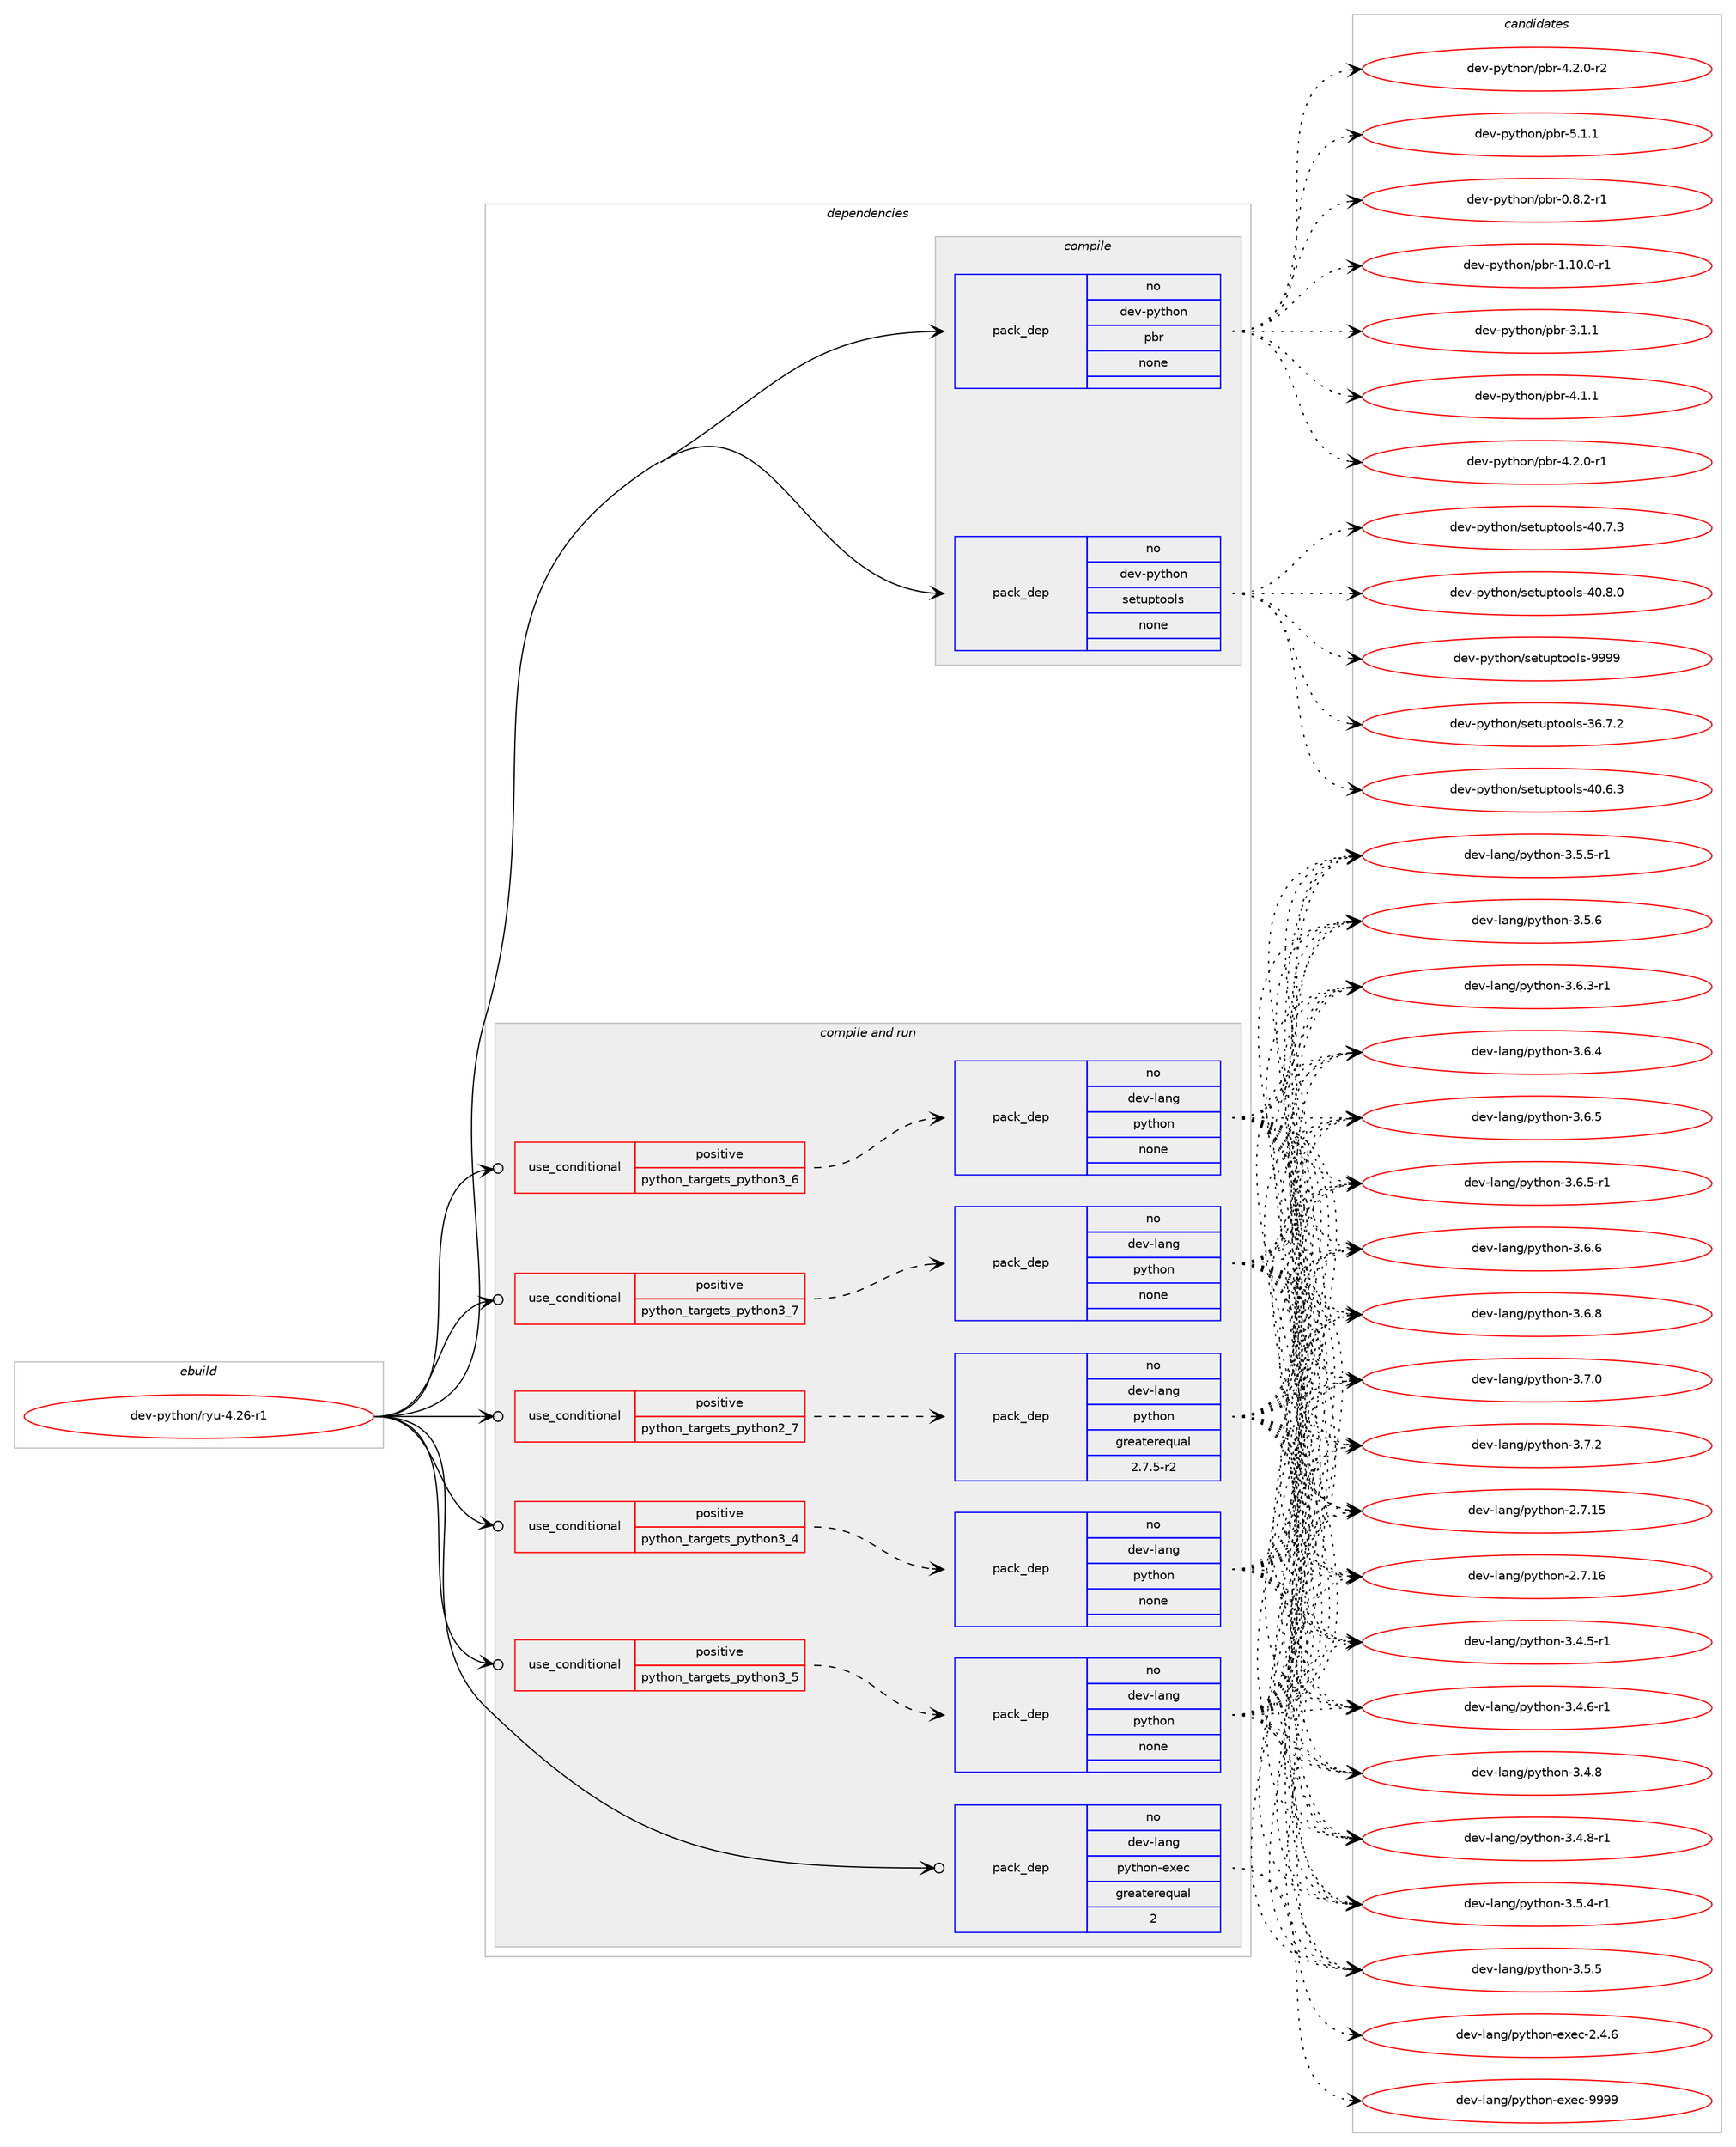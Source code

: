 digraph prolog {

# *************
# Graph options
# *************

newrank=true;
concentrate=true;
compound=true;
graph [rankdir=LR,fontname=Helvetica,fontsize=10,ranksep=1.5];#, ranksep=2.5, nodesep=0.2];
edge  [arrowhead=vee];
node  [fontname=Helvetica,fontsize=10];

# **********
# The ebuild
# **********

subgraph cluster_leftcol {
color=gray;
rank=same;
label=<<i>ebuild</i>>;
id [label="dev-python/ryu-4.26-r1", color=red, width=4, href="../dev-python/ryu-4.26-r1.svg"];
}

# ****************
# The dependencies
# ****************

subgraph cluster_midcol {
color=gray;
label=<<i>dependencies</i>>;
subgraph cluster_compile {
fillcolor="#eeeeee";
style=filled;
label=<<i>compile</i>>;
subgraph pack1032520 {
dependency1440067 [label=<<TABLE BORDER="0" CELLBORDER="1" CELLSPACING="0" CELLPADDING="4" WIDTH="220"><TR><TD ROWSPAN="6" CELLPADDING="30">pack_dep</TD></TR><TR><TD WIDTH="110">no</TD></TR><TR><TD>dev-python</TD></TR><TR><TD>pbr</TD></TR><TR><TD>none</TD></TR><TR><TD></TD></TR></TABLE>>, shape=none, color=blue];
}
id:e -> dependency1440067:w [weight=20,style="solid",arrowhead="vee"];
subgraph pack1032521 {
dependency1440068 [label=<<TABLE BORDER="0" CELLBORDER="1" CELLSPACING="0" CELLPADDING="4" WIDTH="220"><TR><TD ROWSPAN="6" CELLPADDING="30">pack_dep</TD></TR><TR><TD WIDTH="110">no</TD></TR><TR><TD>dev-python</TD></TR><TR><TD>setuptools</TD></TR><TR><TD>none</TD></TR><TR><TD></TD></TR></TABLE>>, shape=none, color=blue];
}
id:e -> dependency1440068:w [weight=20,style="solid",arrowhead="vee"];
}
subgraph cluster_compileandrun {
fillcolor="#eeeeee";
style=filled;
label=<<i>compile and run</i>>;
subgraph cond384185 {
dependency1440069 [label=<<TABLE BORDER="0" CELLBORDER="1" CELLSPACING="0" CELLPADDING="4"><TR><TD ROWSPAN="3" CELLPADDING="10">use_conditional</TD></TR><TR><TD>positive</TD></TR><TR><TD>python_targets_python2_7</TD></TR></TABLE>>, shape=none, color=red];
subgraph pack1032522 {
dependency1440070 [label=<<TABLE BORDER="0" CELLBORDER="1" CELLSPACING="0" CELLPADDING="4" WIDTH="220"><TR><TD ROWSPAN="6" CELLPADDING="30">pack_dep</TD></TR><TR><TD WIDTH="110">no</TD></TR><TR><TD>dev-lang</TD></TR><TR><TD>python</TD></TR><TR><TD>greaterequal</TD></TR><TR><TD>2.7.5-r2</TD></TR></TABLE>>, shape=none, color=blue];
}
dependency1440069:e -> dependency1440070:w [weight=20,style="dashed",arrowhead="vee"];
}
id:e -> dependency1440069:w [weight=20,style="solid",arrowhead="odotvee"];
subgraph cond384186 {
dependency1440071 [label=<<TABLE BORDER="0" CELLBORDER="1" CELLSPACING="0" CELLPADDING="4"><TR><TD ROWSPAN="3" CELLPADDING="10">use_conditional</TD></TR><TR><TD>positive</TD></TR><TR><TD>python_targets_python3_4</TD></TR></TABLE>>, shape=none, color=red];
subgraph pack1032523 {
dependency1440072 [label=<<TABLE BORDER="0" CELLBORDER="1" CELLSPACING="0" CELLPADDING="4" WIDTH="220"><TR><TD ROWSPAN="6" CELLPADDING="30">pack_dep</TD></TR><TR><TD WIDTH="110">no</TD></TR><TR><TD>dev-lang</TD></TR><TR><TD>python</TD></TR><TR><TD>none</TD></TR><TR><TD></TD></TR></TABLE>>, shape=none, color=blue];
}
dependency1440071:e -> dependency1440072:w [weight=20,style="dashed",arrowhead="vee"];
}
id:e -> dependency1440071:w [weight=20,style="solid",arrowhead="odotvee"];
subgraph cond384187 {
dependency1440073 [label=<<TABLE BORDER="0" CELLBORDER="1" CELLSPACING="0" CELLPADDING="4"><TR><TD ROWSPAN="3" CELLPADDING="10">use_conditional</TD></TR><TR><TD>positive</TD></TR><TR><TD>python_targets_python3_5</TD></TR></TABLE>>, shape=none, color=red];
subgraph pack1032524 {
dependency1440074 [label=<<TABLE BORDER="0" CELLBORDER="1" CELLSPACING="0" CELLPADDING="4" WIDTH="220"><TR><TD ROWSPAN="6" CELLPADDING="30">pack_dep</TD></TR><TR><TD WIDTH="110">no</TD></TR><TR><TD>dev-lang</TD></TR><TR><TD>python</TD></TR><TR><TD>none</TD></TR><TR><TD></TD></TR></TABLE>>, shape=none, color=blue];
}
dependency1440073:e -> dependency1440074:w [weight=20,style="dashed",arrowhead="vee"];
}
id:e -> dependency1440073:w [weight=20,style="solid",arrowhead="odotvee"];
subgraph cond384188 {
dependency1440075 [label=<<TABLE BORDER="0" CELLBORDER="1" CELLSPACING="0" CELLPADDING="4"><TR><TD ROWSPAN="3" CELLPADDING="10">use_conditional</TD></TR><TR><TD>positive</TD></TR><TR><TD>python_targets_python3_6</TD></TR></TABLE>>, shape=none, color=red];
subgraph pack1032525 {
dependency1440076 [label=<<TABLE BORDER="0" CELLBORDER="1" CELLSPACING="0" CELLPADDING="4" WIDTH="220"><TR><TD ROWSPAN="6" CELLPADDING="30">pack_dep</TD></TR><TR><TD WIDTH="110">no</TD></TR><TR><TD>dev-lang</TD></TR><TR><TD>python</TD></TR><TR><TD>none</TD></TR><TR><TD></TD></TR></TABLE>>, shape=none, color=blue];
}
dependency1440075:e -> dependency1440076:w [weight=20,style="dashed",arrowhead="vee"];
}
id:e -> dependency1440075:w [weight=20,style="solid",arrowhead="odotvee"];
subgraph cond384189 {
dependency1440077 [label=<<TABLE BORDER="0" CELLBORDER="1" CELLSPACING="0" CELLPADDING="4"><TR><TD ROWSPAN="3" CELLPADDING="10">use_conditional</TD></TR><TR><TD>positive</TD></TR><TR><TD>python_targets_python3_7</TD></TR></TABLE>>, shape=none, color=red];
subgraph pack1032526 {
dependency1440078 [label=<<TABLE BORDER="0" CELLBORDER="1" CELLSPACING="0" CELLPADDING="4" WIDTH="220"><TR><TD ROWSPAN="6" CELLPADDING="30">pack_dep</TD></TR><TR><TD WIDTH="110">no</TD></TR><TR><TD>dev-lang</TD></TR><TR><TD>python</TD></TR><TR><TD>none</TD></TR><TR><TD></TD></TR></TABLE>>, shape=none, color=blue];
}
dependency1440077:e -> dependency1440078:w [weight=20,style="dashed",arrowhead="vee"];
}
id:e -> dependency1440077:w [weight=20,style="solid",arrowhead="odotvee"];
subgraph pack1032527 {
dependency1440079 [label=<<TABLE BORDER="0" CELLBORDER="1" CELLSPACING="0" CELLPADDING="4" WIDTH="220"><TR><TD ROWSPAN="6" CELLPADDING="30">pack_dep</TD></TR><TR><TD WIDTH="110">no</TD></TR><TR><TD>dev-lang</TD></TR><TR><TD>python-exec</TD></TR><TR><TD>greaterequal</TD></TR><TR><TD>2</TD></TR></TABLE>>, shape=none, color=blue];
}
id:e -> dependency1440079:w [weight=20,style="solid",arrowhead="odotvee"];
}
subgraph cluster_run {
fillcolor="#eeeeee";
style=filled;
label=<<i>run</i>>;
}
}

# **************
# The candidates
# **************

subgraph cluster_choices {
rank=same;
color=gray;
label=<<i>candidates</i>>;

subgraph choice1032520 {
color=black;
nodesep=1;
choice1001011184511212111610411111047112981144548465646504511449 [label="dev-python/pbr-0.8.2-r1", color=red, width=4,href="../dev-python/pbr-0.8.2-r1.svg"];
choice100101118451121211161041111104711298114454946494846484511449 [label="dev-python/pbr-1.10.0-r1", color=red, width=4,href="../dev-python/pbr-1.10.0-r1.svg"];
choice100101118451121211161041111104711298114455146494649 [label="dev-python/pbr-3.1.1", color=red, width=4,href="../dev-python/pbr-3.1.1.svg"];
choice100101118451121211161041111104711298114455246494649 [label="dev-python/pbr-4.1.1", color=red, width=4,href="../dev-python/pbr-4.1.1.svg"];
choice1001011184511212111610411111047112981144552465046484511449 [label="dev-python/pbr-4.2.0-r1", color=red, width=4,href="../dev-python/pbr-4.2.0-r1.svg"];
choice1001011184511212111610411111047112981144552465046484511450 [label="dev-python/pbr-4.2.0-r2", color=red, width=4,href="../dev-python/pbr-4.2.0-r2.svg"];
choice100101118451121211161041111104711298114455346494649 [label="dev-python/pbr-5.1.1", color=red, width=4,href="../dev-python/pbr-5.1.1.svg"];
dependency1440067:e -> choice1001011184511212111610411111047112981144548465646504511449:w [style=dotted,weight="100"];
dependency1440067:e -> choice100101118451121211161041111104711298114454946494846484511449:w [style=dotted,weight="100"];
dependency1440067:e -> choice100101118451121211161041111104711298114455146494649:w [style=dotted,weight="100"];
dependency1440067:e -> choice100101118451121211161041111104711298114455246494649:w [style=dotted,weight="100"];
dependency1440067:e -> choice1001011184511212111610411111047112981144552465046484511449:w [style=dotted,weight="100"];
dependency1440067:e -> choice1001011184511212111610411111047112981144552465046484511450:w [style=dotted,weight="100"];
dependency1440067:e -> choice100101118451121211161041111104711298114455346494649:w [style=dotted,weight="100"];
}
subgraph choice1032521 {
color=black;
nodesep=1;
choice100101118451121211161041111104711510111611711211611111110811545515446554650 [label="dev-python/setuptools-36.7.2", color=red, width=4,href="../dev-python/setuptools-36.7.2.svg"];
choice100101118451121211161041111104711510111611711211611111110811545524846544651 [label="dev-python/setuptools-40.6.3", color=red, width=4,href="../dev-python/setuptools-40.6.3.svg"];
choice100101118451121211161041111104711510111611711211611111110811545524846554651 [label="dev-python/setuptools-40.7.3", color=red, width=4,href="../dev-python/setuptools-40.7.3.svg"];
choice100101118451121211161041111104711510111611711211611111110811545524846564648 [label="dev-python/setuptools-40.8.0", color=red, width=4,href="../dev-python/setuptools-40.8.0.svg"];
choice10010111845112121116104111110471151011161171121161111111081154557575757 [label="dev-python/setuptools-9999", color=red, width=4,href="../dev-python/setuptools-9999.svg"];
dependency1440068:e -> choice100101118451121211161041111104711510111611711211611111110811545515446554650:w [style=dotted,weight="100"];
dependency1440068:e -> choice100101118451121211161041111104711510111611711211611111110811545524846544651:w [style=dotted,weight="100"];
dependency1440068:e -> choice100101118451121211161041111104711510111611711211611111110811545524846554651:w [style=dotted,weight="100"];
dependency1440068:e -> choice100101118451121211161041111104711510111611711211611111110811545524846564648:w [style=dotted,weight="100"];
dependency1440068:e -> choice10010111845112121116104111110471151011161171121161111111081154557575757:w [style=dotted,weight="100"];
}
subgraph choice1032522 {
color=black;
nodesep=1;
choice10010111845108971101034711212111610411111045504655464953 [label="dev-lang/python-2.7.15", color=red, width=4,href="../dev-lang/python-2.7.15.svg"];
choice10010111845108971101034711212111610411111045504655464954 [label="dev-lang/python-2.7.16", color=red, width=4,href="../dev-lang/python-2.7.16.svg"];
choice1001011184510897110103471121211161041111104551465246534511449 [label="dev-lang/python-3.4.5-r1", color=red, width=4,href="../dev-lang/python-3.4.5-r1.svg"];
choice1001011184510897110103471121211161041111104551465246544511449 [label="dev-lang/python-3.4.6-r1", color=red, width=4,href="../dev-lang/python-3.4.6-r1.svg"];
choice100101118451089711010347112121116104111110455146524656 [label="dev-lang/python-3.4.8", color=red, width=4,href="../dev-lang/python-3.4.8.svg"];
choice1001011184510897110103471121211161041111104551465246564511449 [label="dev-lang/python-3.4.8-r1", color=red, width=4,href="../dev-lang/python-3.4.8-r1.svg"];
choice1001011184510897110103471121211161041111104551465346524511449 [label="dev-lang/python-3.5.4-r1", color=red, width=4,href="../dev-lang/python-3.5.4-r1.svg"];
choice100101118451089711010347112121116104111110455146534653 [label="dev-lang/python-3.5.5", color=red, width=4,href="../dev-lang/python-3.5.5.svg"];
choice1001011184510897110103471121211161041111104551465346534511449 [label="dev-lang/python-3.5.5-r1", color=red, width=4,href="../dev-lang/python-3.5.5-r1.svg"];
choice100101118451089711010347112121116104111110455146534654 [label="dev-lang/python-3.5.6", color=red, width=4,href="../dev-lang/python-3.5.6.svg"];
choice1001011184510897110103471121211161041111104551465446514511449 [label="dev-lang/python-3.6.3-r1", color=red, width=4,href="../dev-lang/python-3.6.3-r1.svg"];
choice100101118451089711010347112121116104111110455146544652 [label="dev-lang/python-3.6.4", color=red, width=4,href="../dev-lang/python-3.6.4.svg"];
choice100101118451089711010347112121116104111110455146544653 [label="dev-lang/python-3.6.5", color=red, width=4,href="../dev-lang/python-3.6.5.svg"];
choice1001011184510897110103471121211161041111104551465446534511449 [label="dev-lang/python-3.6.5-r1", color=red, width=4,href="../dev-lang/python-3.6.5-r1.svg"];
choice100101118451089711010347112121116104111110455146544654 [label="dev-lang/python-3.6.6", color=red, width=4,href="../dev-lang/python-3.6.6.svg"];
choice100101118451089711010347112121116104111110455146544656 [label="dev-lang/python-3.6.8", color=red, width=4,href="../dev-lang/python-3.6.8.svg"];
choice100101118451089711010347112121116104111110455146554648 [label="dev-lang/python-3.7.0", color=red, width=4,href="../dev-lang/python-3.7.0.svg"];
choice100101118451089711010347112121116104111110455146554650 [label="dev-lang/python-3.7.2", color=red, width=4,href="../dev-lang/python-3.7.2.svg"];
dependency1440070:e -> choice10010111845108971101034711212111610411111045504655464953:w [style=dotted,weight="100"];
dependency1440070:e -> choice10010111845108971101034711212111610411111045504655464954:w [style=dotted,weight="100"];
dependency1440070:e -> choice1001011184510897110103471121211161041111104551465246534511449:w [style=dotted,weight="100"];
dependency1440070:e -> choice1001011184510897110103471121211161041111104551465246544511449:w [style=dotted,weight="100"];
dependency1440070:e -> choice100101118451089711010347112121116104111110455146524656:w [style=dotted,weight="100"];
dependency1440070:e -> choice1001011184510897110103471121211161041111104551465246564511449:w [style=dotted,weight="100"];
dependency1440070:e -> choice1001011184510897110103471121211161041111104551465346524511449:w [style=dotted,weight="100"];
dependency1440070:e -> choice100101118451089711010347112121116104111110455146534653:w [style=dotted,weight="100"];
dependency1440070:e -> choice1001011184510897110103471121211161041111104551465346534511449:w [style=dotted,weight="100"];
dependency1440070:e -> choice100101118451089711010347112121116104111110455146534654:w [style=dotted,weight="100"];
dependency1440070:e -> choice1001011184510897110103471121211161041111104551465446514511449:w [style=dotted,weight="100"];
dependency1440070:e -> choice100101118451089711010347112121116104111110455146544652:w [style=dotted,weight="100"];
dependency1440070:e -> choice100101118451089711010347112121116104111110455146544653:w [style=dotted,weight="100"];
dependency1440070:e -> choice1001011184510897110103471121211161041111104551465446534511449:w [style=dotted,weight="100"];
dependency1440070:e -> choice100101118451089711010347112121116104111110455146544654:w [style=dotted,weight="100"];
dependency1440070:e -> choice100101118451089711010347112121116104111110455146544656:w [style=dotted,weight="100"];
dependency1440070:e -> choice100101118451089711010347112121116104111110455146554648:w [style=dotted,weight="100"];
dependency1440070:e -> choice100101118451089711010347112121116104111110455146554650:w [style=dotted,weight="100"];
}
subgraph choice1032523 {
color=black;
nodesep=1;
choice10010111845108971101034711212111610411111045504655464953 [label="dev-lang/python-2.7.15", color=red, width=4,href="../dev-lang/python-2.7.15.svg"];
choice10010111845108971101034711212111610411111045504655464954 [label="dev-lang/python-2.7.16", color=red, width=4,href="../dev-lang/python-2.7.16.svg"];
choice1001011184510897110103471121211161041111104551465246534511449 [label="dev-lang/python-3.4.5-r1", color=red, width=4,href="../dev-lang/python-3.4.5-r1.svg"];
choice1001011184510897110103471121211161041111104551465246544511449 [label="dev-lang/python-3.4.6-r1", color=red, width=4,href="../dev-lang/python-3.4.6-r1.svg"];
choice100101118451089711010347112121116104111110455146524656 [label="dev-lang/python-3.4.8", color=red, width=4,href="../dev-lang/python-3.4.8.svg"];
choice1001011184510897110103471121211161041111104551465246564511449 [label="dev-lang/python-3.4.8-r1", color=red, width=4,href="../dev-lang/python-3.4.8-r1.svg"];
choice1001011184510897110103471121211161041111104551465346524511449 [label="dev-lang/python-3.5.4-r1", color=red, width=4,href="../dev-lang/python-3.5.4-r1.svg"];
choice100101118451089711010347112121116104111110455146534653 [label="dev-lang/python-3.5.5", color=red, width=4,href="../dev-lang/python-3.5.5.svg"];
choice1001011184510897110103471121211161041111104551465346534511449 [label="dev-lang/python-3.5.5-r1", color=red, width=4,href="../dev-lang/python-3.5.5-r1.svg"];
choice100101118451089711010347112121116104111110455146534654 [label="dev-lang/python-3.5.6", color=red, width=4,href="../dev-lang/python-3.5.6.svg"];
choice1001011184510897110103471121211161041111104551465446514511449 [label="dev-lang/python-3.6.3-r1", color=red, width=4,href="../dev-lang/python-3.6.3-r1.svg"];
choice100101118451089711010347112121116104111110455146544652 [label="dev-lang/python-3.6.4", color=red, width=4,href="../dev-lang/python-3.6.4.svg"];
choice100101118451089711010347112121116104111110455146544653 [label="dev-lang/python-3.6.5", color=red, width=4,href="../dev-lang/python-3.6.5.svg"];
choice1001011184510897110103471121211161041111104551465446534511449 [label="dev-lang/python-3.6.5-r1", color=red, width=4,href="../dev-lang/python-3.6.5-r1.svg"];
choice100101118451089711010347112121116104111110455146544654 [label="dev-lang/python-3.6.6", color=red, width=4,href="../dev-lang/python-3.6.6.svg"];
choice100101118451089711010347112121116104111110455146544656 [label="dev-lang/python-3.6.8", color=red, width=4,href="../dev-lang/python-3.6.8.svg"];
choice100101118451089711010347112121116104111110455146554648 [label="dev-lang/python-3.7.0", color=red, width=4,href="../dev-lang/python-3.7.0.svg"];
choice100101118451089711010347112121116104111110455146554650 [label="dev-lang/python-3.7.2", color=red, width=4,href="../dev-lang/python-3.7.2.svg"];
dependency1440072:e -> choice10010111845108971101034711212111610411111045504655464953:w [style=dotted,weight="100"];
dependency1440072:e -> choice10010111845108971101034711212111610411111045504655464954:w [style=dotted,weight="100"];
dependency1440072:e -> choice1001011184510897110103471121211161041111104551465246534511449:w [style=dotted,weight="100"];
dependency1440072:e -> choice1001011184510897110103471121211161041111104551465246544511449:w [style=dotted,weight="100"];
dependency1440072:e -> choice100101118451089711010347112121116104111110455146524656:w [style=dotted,weight="100"];
dependency1440072:e -> choice1001011184510897110103471121211161041111104551465246564511449:w [style=dotted,weight="100"];
dependency1440072:e -> choice1001011184510897110103471121211161041111104551465346524511449:w [style=dotted,weight="100"];
dependency1440072:e -> choice100101118451089711010347112121116104111110455146534653:w [style=dotted,weight="100"];
dependency1440072:e -> choice1001011184510897110103471121211161041111104551465346534511449:w [style=dotted,weight="100"];
dependency1440072:e -> choice100101118451089711010347112121116104111110455146534654:w [style=dotted,weight="100"];
dependency1440072:e -> choice1001011184510897110103471121211161041111104551465446514511449:w [style=dotted,weight="100"];
dependency1440072:e -> choice100101118451089711010347112121116104111110455146544652:w [style=dotted,weight="100"];
dependency1440072:e -> choice100101118451089711010347112121116104111110455146544653:w [style=dotted,weight="100"];
dependency1440072:e -> choice1001011184510897110103471121211161041111104551465446534511449:w [style=dotted,weight="100"];
dependency1440072:e -> choice100101118451089711010347112121116104111110455146544654:w [style=dotted,weight="100"];
dependency1440072:e -> choice100101118451089711010347112121116104111110455146544656:w [style=dotted,weight="100"];
dependency1440072:e -> choice100101118451089711010347112121116104111110455146554648:w [style=dotted,weight="100"];
dependency1440072:e -> choice100101118451089711010347112121116104111110455146554650:w [style=dotted,weight="100"];
}
subgraph choice1032524 {
color=black;
nodesep=1;
choice10010111845108971101034711212111610411111045504655464953 [label="dev-lang/python-2.7.15", color=red, width=4,href="../dev-lang/python-2.7.15.svg"];
choice10010111845108971101034711212111610411111045504655464954 [label="dev-lang/python-2.7.16", color=red, width=4,href="../dev-lang/python-2.7.16.svg"];
choice1001011184510897110103471121211161041111104551465246534511449 [label="dev-lang/python-3.4.5-r1", color=red, width=4,href="../dev-lang/python-3.4.5-r1.svg"];
choice1001011184510897110103471121211161041111104551465246544511449 [label="dev-lang/python-3.4.6-r1", color=red, width=4,href="../dev-lang/python-3.4.6-r1.svg"];
choice100101118451089711010347112121116104111110455146524656 [label="dev-lang/python-3.4.8", color=red, width=4,href="../dev-lang/python-3.4.8.svg"];
choice1001011184510897110103471121211161041111104551465246564511449 [label="dev-lang/python-3.4.8-r1", color=red, width=4,href="../dev-lang/python-3.4.8-r1.svg"];
choice1001011184510897110103471121211161041111104551465346524511449 [label="dev-lang/python-3.5.4-r1", color=red, width=4,href="../dev-lang/python-3.5.4-r1.svg"];
choice100101118451089711010347112121116104111110455146534653 [label="dev-lang/python-3.5.5", color=red, width=4,href="../dev-lang/python-3.5.5.svg"];
choice1001011184510897110103471121211161041111104551465346534511449 [label="dev-lang/python-3.5.5-r1", color=red, width=4,href="../dev-lang/python-3.5.5-r1.svg"];
choice100101118451089711010347112121116104111110455146534654 [label="dev-lang/python-3.5.6", color=red, width=4,href="../dev-lang/python-3.5.6.svg"];
choice1001011184510897110103471121211161041111104551465446514511449 [label="dev-lang/python-3.6.3-r1", color=red, width=4,href="../dev-lang/python-3.6.3-r1.svg"];
choice100101118451089711010347112121116104111110455146544652 [label="dev-lang/python-3.6.4", color=red, width=4,href="../dev-lang/python-3.6.4.svg"];
choice100101118451089711010347112121116104111110455146544653 [label="dev-lang/python-3.6.5", color=red, width=4,href="../dev-lang/python-3.6.5.svg"];
choice1001011184510897110103471121211161041111104551465446534511449 [label="dev-lang/python-3.6.5-r1", color=red, width=4,href="../dev-lang/python-3.6.5-r1.svg"];
choice100101118451089711010347112121116104111110455146544654 [label="dev-lang/python-3.6.6", color=red, width=4,href="../dev-lang/python-3.6.6.svg"];
choice100101118451089711010347112121116104111110455146544656 [label="dev-lang/python-3.6.8", color=red, width=4,href="../dev-lang/python-3.6.8.svg"];
choice100101118451089711010347112121116104111110455146554648 [label="dev-lang/python-3.7.0", color=red, width=4,href="../dev-lang/python-3.7.0.svg"];
choice100101118451089711010347112121116104111110455146554650 [label="dev-lang/python-3.7.2", color=red, width=4,href="../dev-lang/python-3.7.2.svg"];
dependency1440074:e -> choice10010111845108971101034711212111610411111045504655464953:w [style=dotted,weight="100"];
dependency1440074:e -> choice10010111845108971101034711212111610411111045504655464954:w [style=dotted,weight="100"];
dependency1440074:e -> choice1001011184510897110103471121211161041111104551465246534511449:w [style=dotted,weight="100"];
dependency1440074:e -> choice1001011184510897110103471121211161041111104551465246544511449:w [style=dotted,weight="100"];
dependency1440074:e -> choice100101118451089711010347112121116104111110455146524656:w [style=dotted,weight="100"];
dependency1440074:e -> choice1001011184510897110103471121211161041111104551465246564511449:w [style=dotted,weight="100"];
dependency1440074:e -> choice1001011184510897110103471121211161041111104551465346524511449:w [style=dotted,weight="100"];
dependency1440074:e -> choice100101118451089711010347112121116104111110455146534653:w [style=dotted,weight="100"];
dependency1440074:e -> choice1001011184510897110103471121211161041111104551465346534511449:w [style=dotted,weight="100"];
dependency1440074:e -> choice100101118451089711010347112121116104111110455146534654:w [style=dotted,weight="100"];
dependency1440074:e -> choice1001011184510897110103471121211161041111104551465446514511449:w [style=dotted,weight="100"];
dependency1440074:e -> choice100101118451089711010347112121116104111110455146544652:w [style=dotted,weight="100"];
dependency1440074:e -> choice100101118451089711010347112121116104111110455146544653:w [style=dotted,weight="100"];
dependency1440074:e -> choice1001011184510897110103471121211161041111104551465446534511449:w [style=dotted,weight="100"];
dependency1440074:e -> choice100101118451089711010347112121116104111110455146544654:w [style=dotted,weight="100"];
dependency1440074:e -> choice100101118451089711010347112121116104111110455146544656:w [style=dotted,weight="100"];
dependency1440074:e -> choice100101118451089711010347112121116104111110455146554648:w [style=dotted,weight="100"];
dependency1440074:e -> choice100101118451089711010347112121116104111110455146554650:w [style=dotted,weight="100"];
}
subgraph choice1032525 {
color=black;
nodesep=1;
choice10010111845108971101034711212111610411111045504655464953 [label="dev-lang/python-2.7.15", color=red, width=4,href="../dev-lang/python-2.7.15.svg"];
choice10010111845108971101034711212111610411111045504655464954 [label="dev-lang/python-2.7.16", color=red, width=4,href="../dev-lang/python-2.7.16.svg"];
choice1001011184510897110103471121211161041111104551465246534511449 [label="dev-lang/python-3.4.5-r1", color=red, width=4,href="../dev-lang/python-3.4.5-r1.svg"];
choice1001011184510897110103471121211161041111104551465246544511449 [label="dev-lang/python-3.4.6-r1", color=red, width=4,href="../dev-lang/python-3.4.6-r1.svg"];
choice100101118451089711010347112121116104111110455146524656 [label="dev-lang/python-3.4.8", color=red, width=4,href="../dev-lang/python-3.4.8.svg"];
choice1001011184510897110103471121211161041111104551465246564511449 [label="dev-lang/python-3.4.8-r1", color=red, width=4,href="../dev-lang/python-3.4.8-r1.svg"];
choice1001011184510897110103471121211161041111104551465346524511449 [label="dev-lang/python-3.5.4-r1", color=red, width=4,href="../dev-lang/python-3.5.4-r1.svg"];
choice100101118451089711010347112121116104111110455146534653 [label="dev-lang/python-3.5.5", color=red, width=4,href="../dev-lang/python-3.5.5.svg"];
choice1001011184510897110103471121211161041111104551465346534511449 [label="dev-lang/python-3.5.5-r1", color=red, width=4,href="../dev-lang/python-3.5.5-r1.svg"];
choice100101118451089711010347112121116104111110455146534654 [label="dev-lang/python-3.5.6", color=red, width=4,href="../dev-lang/python-3.5.6.svg"];
choice1001011184510897110103471121211161041111104551465446514511449 [label="dev-lang/python-3.6.3-r1", color=red, width=4,href="../dev-lang/python-3.6.3-r1.svg"];
choice100101118451089711010347112121116104111110455146544652 [label="dev-lang/python-3.6.4", color=red, width=4,href="../dev-lang/python-3.6.4.svg"];
choice100101118451089711010347112121116104111110455146544653 [label="dev-lang/python-3.6.5", color=red, width=4,href="../dev-lang/python-3.6.5.svg"];
choice1001011184510897110103471121211161041111104551465446534511449 [label="dev-lang/python-3.6.5-r1", color=red, width=4,href="../dev-lang/python-3.6.5-r1.svg"];
choice100101118451089711010347112121116104111110455146544654 [label="dev-lang/python-3.6.6", color=red, width=4,href="../dev-lang/python-3.6.6.svg"];
choice100101118451089711010347112121116104111110455146544656 [label="dev-lang/python-3.6.8", color=red, width=4,href="../dev-lang/python-3.6.8.svg"];
choice100101118451089711010347112121116104111110455146554648 [label="dev-lang/python-3.7.0", color=red, width=4,href="../dev-lang/python-3.7.0.svg"];
choice100101118451089711010347112121116104111110455146554650 [label="dev-lang/python-3.7.2", color=red, width=4,href="../dev-lang/python-3.7.2.svg"];
dependency1440076:e -> choice10010111845108971101034711212111610411111045504655464953:w [style=dotted,weight="100"];
dependency1440076:e -> choice10010111845108971101034711212111610411111045504655464954:w [style=dotted,weight="100"];
dependency1440076:e -> choice1001011184510897110103471121211161041111104551465246534511449:w [style=dotted,weight="100"];
dependency1440076:e -> choice1001011184510897110103471121211161041111104551465246544511449:w [style=dotted,weight="100"];
dependency1440076:e -> choice100101118451089711010347112121116104111110455146524656:w [style=dotted,weight="100"];
dependency1440076:e -> choice1001011184510897110103471121211161041111104551465246564511449:w [style=dotted,weight="100"];
dependency1440076:e -> choice1001011184510897110103471121211161041111104551465346524511449:w [style=dotted,weight="100"];
dependency1440076:e -> choice100101118451089711010347112121116104111110455146534653:w [style=dotted,weight="100"];
dependency1440076:e -> choice1001011184510897110103471121211161041111104551465346534511449:w [style=dotted,weight="100"];
dependency1440076:e -> choice100101118451089711010347112121116104111110455146534654:w [style=dotted,weight="100"];
dependency1440076:e -> choice1001011184510897110103471121211161041111104551465446514511449:w [style=dotted,weight="100"];
dependency1440076:e -> choice100101118451089711010347112121116104111110455146544652:w [style=dotted,weight="100"];
dependency1440076:e -> choice100101118451089711010347112121116104111110455146544653:w [style=dotted,weight="100"];
dependency1440076:e -> choice1001011184510897110103471121211161041111104551465446534511449:w [style=dotted,weight="100"];
dependency1440076:e -> choice100101118451089711010347112121116104111110455146544654:w [style=dotted,weight="100"];
dependency1440076:e -> choice100101118451089711010347112121116104111110455146544656:w [style=dotted,weight="100"];
dependency1440076:e -> choice100101118451089711010347112121116104111110455146554648:w [style=dotted,weight="100"];
dependency1440076:e -> choice100101118451089711010347112121116104111110455146554650:w [style=dotted,weight="100"];
}
subgraph choice1032526 {
color=black;
nodesep=1;
choice10010111845108971101034711212111610411111045504655464953 [label="dev-lang/python-2.7.15", color=red, width=4,href="../dev-lang/python-2.7.15.svg"];
choice10010111845108971101034711212111610411111045504655464954 [label="dev-lang/python-2.7.16", color=red, width=4,href="../dev-lang/python-2.7.16.svg"];
choice1001011184510897110103471121211161041111104551465246534511449 [label="dev-lang/python-3.4.5-r1", color=red, width=4,href="../dev-lang/python-3.4.5-r1.svg"];
choice1001011184510897110103471121211161041111104551465246544511449 [label="dev-lang/python-3.4.6-r1", color=red, width=4,href="../dev-lang/python-3.4.6-r1.svg"];
choice100101118451089711010347112121116104111110455146524656 [label="dev-lang/python-3.4.8", color=red, width=4,href="../dev-lang/python-3.4.8.svg"];
choice1001011184510897110103471121211161041111104551465246564511449 [label="dev-lang/python-3.4.8-r1", color=red, width=4,href="../dev-lang/python-3.4.8-r1.svg"];
choice1001011184510897110103471121211161041111104551465346524511449 [label="dev-lang/python-3.5.4-r1", color=red, width=4,href="../dev-lang/python-3.5.4-r1.svg"];
choice100101118451089711010347112121116104111110455146534653 [label="dev-lang/python-3.5.5", color=red, width=4,href="../dev-lang/python-3.5.5.svg"];
choice1001011184510897110103471121211161041111104551465346534511449 [label="dev-lang/python-3.5.5-r1", color=red, width=4,href="../dev-lang/python-3.5.5-r1.svg"];
choice100101118451089711010347112121116104111110455146534654 [label="dev-lang/python-3.5.6", color=red, width=4,href="../dev-lang/python-3.5.6.svg"];
choice1001011184510897110103471121211161041111104551465446514511449 [label="dev-lang/python-3.6.3-r1", color=red, width=4,href="../dev-lang/python-3.6.3-r1.svg"];
choice100101118451089711010347112121116104111110455146544652 [label="dev-lang/python-3.6.4", color=red, width=4,href="../dev-lang/python-3.6.4.svg"];
choice100101118451089711010347112121116104111110455146544653 [label="dev-lang/python-3.6.5", color=red, width=4,href="../dev-lang/python-3.6.5.svg"];
choice1001011184510897110103471121211161041111104551465446534511449 [label="dev-lang/python-3.6.5-r1", color=red, width=4,href="../dev-lang/python-3.6.5-r1.svg"];
choice100101118451089711010347112121116104111110455146544654 [label="dev-lang/python-3.6.6", color=red, width=4,href="../dev-lang/python-3.6.6.svg"];
choice100101118451089711010347112121116104111110455146544656 [label="dev-lang/python-3.6.8", color=red, width=4,href="../dev-lang/python-3.6.8.svg"];
choice100101118451089711010347112121116104111110455146554648 [label="dev-lang/python-3.7.0", color=red, width=4,href="../dev-lang/python-3.7.0.svg"];
choice100101118451089711010347112121116104111110455146554650 [label="dev-lang/python-3.7.2", color=red, width=4,href="../dev-lang/python-3.7.2.svg"];
dependency1440078:e -> choice10010111845108971101034711212111610411111045504655464953:w [style=dotted,weight="100"];
dependency1440078:e -> choice10010111845108971101034711212111610411111045504655464954:w [style=dotted,weight="100"];
dependency1440078:e -> choice1001011184510897110103471121211161041111104551465246534511449:w [style=dotted,weight="100"];
dependency1440078:e -> choice1001011184510897110103471121211161041111104551465246544511449:w [style=dotted,weight="100"];
dependency1440078:e -> choice100101118451089711010347112121116104111110455146524656:w [style=dotted,weight="100"];
dependency1440078:e -> choice1001011184510897110103471121211161041111104551465246564511449:w [style=dotted,weight="100"];
dependency1440078:e -> choice1001011184510897110103471121211161041111104551465346524511449:w [style=dotted,weight="100"];
dependency1440078:e -> choice100101118451089711010347112121116104111110455146534653:w [style=dotted,weight="100"];
dependency1440078:e -> choice1001011184510897110103471121211161041111104551465346534511449:w [style=dotted,weight="100"];
dependency1440078:e -> choice100101118451089711010347112121116104111110455146534654:w [style=dotted,weight="100"];
dependency1440078:e -> choice1001011184510897110103471121211161041111104551465446514511449:w [style=dotted,weight="100"];
dependency1440078:e -> choice100101118451089711010347112121116104111110455146544652:w [style=dotted,weight="100"];
dependency1440078:e -> choice100101118451089711010347112121116104111110455146544653:w [style=dotted,weight="100"];
dependency1440078:e -> choice1001011184510897110103471121211161041111104551465446534511449:w [style=dotted,weight="100"];
dependency1440078:e -> choice100101118451089711010347112121116104111110455146544654:w [style=dotted,weight="100"];
dependency1440078:e -> choice100101118451089711010347112121116104111110455146544656:w [style=dotted,weight="100"];
dependency1440078:e -> choice100101118451089711010347112121116104111110455146554648:w [style=dotted,weight="100"];
dependency1440078:e -> choice100101118451089711010347112121116104111110455146554650:w [style=dotted,weight="100"];
}
subgraph choice1032527 {
color=black;
nodesep=1;
choice1001011184510897110103471121211161041111104510112010199455046524654 [label="dev-lang/python-exec-2.4.6", color=red, width=4,href="../dev-lang/python-exec-2.4.6.svg"];
choice10010111845108971101034711212111610411111045101120101994557575757 [label="dev-lang/python-exec-9999", color=red, width=4,href="../dev-lang/python-exec-9999.svg"];
dependency1440079:e -> choice1001011184510897110103471121211161041111104510112010199455046524654:w [style=dotted,weight="100"];
dependency1440079:e -> choice10010111845108971101034711212111610411111045101120101994557575757:w [style=dotted,weight="100"];
}
}

}
